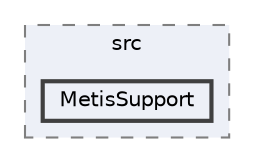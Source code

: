 digraph "external/taskflow/3rd-party/eigen-3.3.7/Eigen/src/MetisSupport"
{
 // LATEX_PDF_SIZE
  bgcolor="transparent";
  edge [fontname=Helvetica,fontsize=10,labelfontname=Helvetica,labelfontsize=10];
  node [fontname=Helvetica,fontsize=10,shape=box,height=0.2,width=0.4];
  compound=true
  subgraph clusterdir_a1a9763e9d3031b833ce7b34f281436e {
    graph [ bgcolor="#edf0f7", pencolor="grey50", label="src", fontname=Helvetica,fontsize=10 style="filled,dashed", URL="dir_a1a9763e9d3031b833ce7b34f281436e.html",tooltip=""]
  dir_4405cd733f93940aab8ef0effb3e04e9 [label="MetisSupport", fillcolor="#edf0f7", color="grey25", style="filled,bold", URL="dir_4405cd733f93940aab8ef0effb3e04e9.html",tooltip=""];
  }
}
